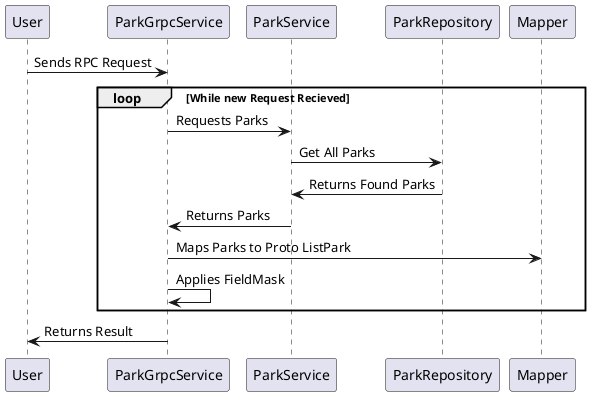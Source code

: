 @startuml getAllParksClientStreaming
User -> ParkGrpcService: Sends RPC Request
loop While new Request Recieved
ParkGrpcService -> ParkService: Requests Parks
ParkService -> ParkRepository: Get All Parks
ParkService <- ParkRepository: Returns Found Parks
ParkGrpcService <- ParkService: Returns Parks
ParkGrpcService -> Mapper: Maps Parks to Proto ListPark
ParkGrpcService -> ParkGrpcService: Applies FieldMask
end
User <- ParkGrpcService: Returns Result
@enduml